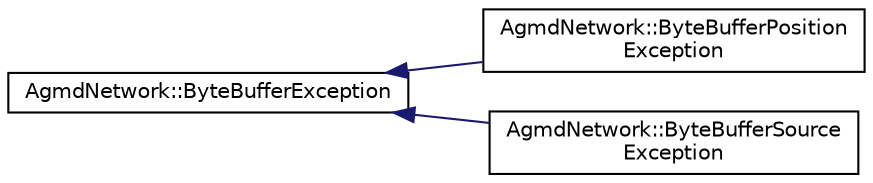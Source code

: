 digraph "Graphical Class Hierarchy"
{
  edge [fontname="Helvetica",fontsize="10",labelfontname="Helvetica",labelfontsize="10"];
  node [fontname="Helvetica",fontsize="10",shape=record];
  rankdir="LR";
  Node1 [label="AgmdNetwork::ByteBufferException",height=0.2,width=0.4,color="black", fillcolor="white", style="filled",URL="$class_agmd_network_1_1_byte_buffer_exception.html"];
  Node1 -> Node2 [dir="back",color="midnightblue",fontsize="10",style="solid",fontname="Helvetica"];
  Node2 [label="AgmdNetwork::ByteBufferPosition\lException",height=0.2,width=0.4,color="black", fillcolor="white", style="filled",URL="$class_agmd_network_1_1_byte_buffer_position_exception.html"];
  Node1 -> Node3 [dir="back",color="midnightblue",fontsize="10",style="solid",fontname="Helvetica"];
  Node3 [label="AgmdNetwork::ByteBufferSource\lException",height=0.2,width=0.4,color="black", fillcolor="white", style="filled",URL="$class_agmd_network_1_1_byte_buffer_source_exception.html"];
}
